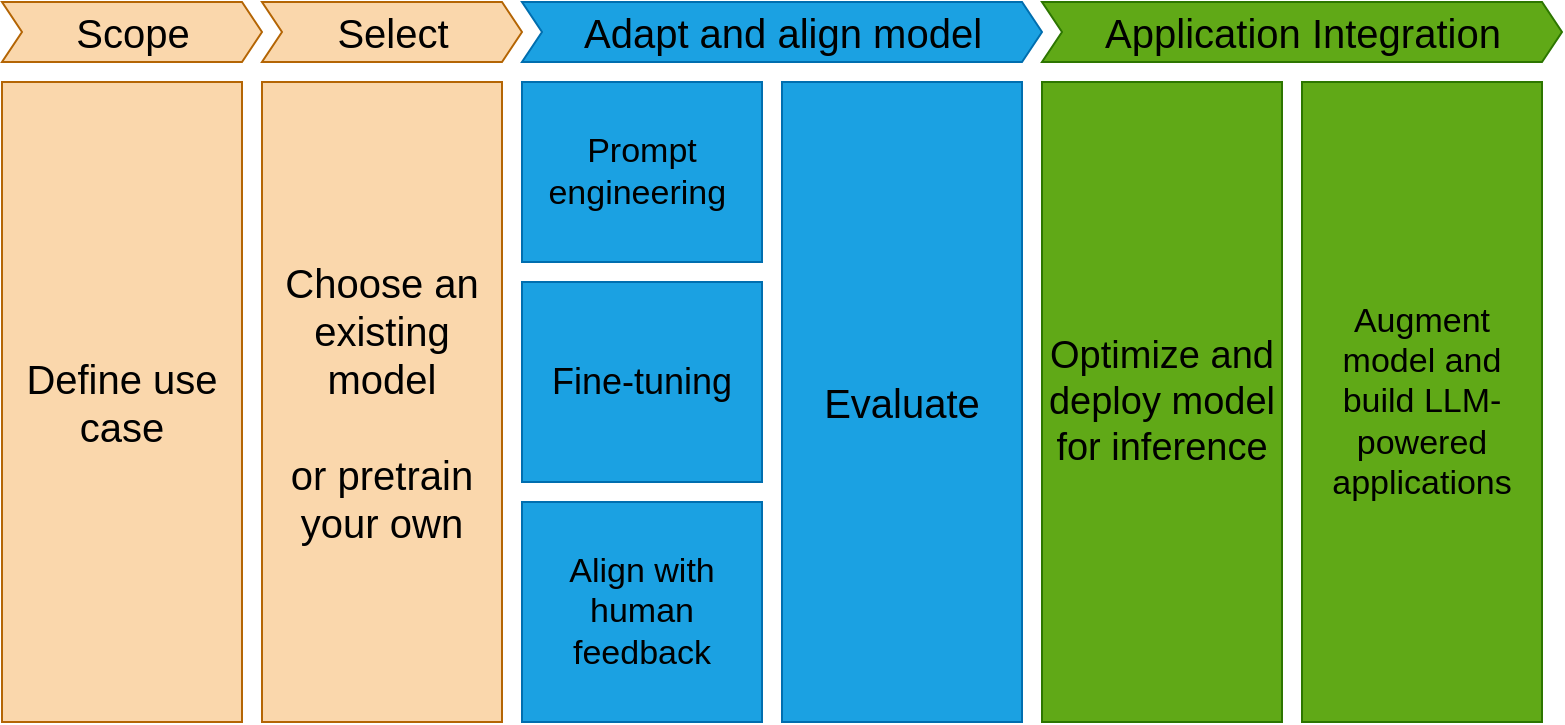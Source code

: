<mxfile version="21.5.0" type="device">
  <diagram name="Page-1" id="9Dn_jaG_reSU9gXJ2ciY">
    <mxGraphModel dx="1114" dy="674" grid="1" gridSize="10" guides="1" tooltips="1" connect="1" arrows="1" fold="1" page="1" pageScale="1" pageWidth="850" pageHeight="1100" math="0" shadow="0">
      <root>
        <mxCell id="0" />
        <mxCell id="1" parent="0" />
        <mxCell id="qeMcafRCqAWguyCiKyoP-1" value="&lt;font color=&quot;#000000&quot; style=&quot;font-size: 20px;&quot;&gt;Define use case&lt;/font&gt;" style="rounded=0;whiteSpace=wrap;html=1;fillColor=#fad7ac;strokeColor=#b46504;" parent="1" vertex="1">
          <mxGeometry x="20" y="70" width="120" height="320" as="geometry" />
        </mxCell>
        <mxCell id="qeMcafRCqAWguyCiKyoP-2" value="&lt;font color=&quot;#000000&quot; style=&quot;font-size: 20px;&quot;&gt;Scope&lt;/font&gt;" style="html=1;shadow=0;dashed=0;align=center;verticalAlign=middle;shape=mxgraph.arrows2.arrow;dy=0;dx=10;notch=10;fillColor=#fad7ac;strokeColor=#b46504;" parent="1" vertex="1">
          <mxGeometry x="20" y="30" width="130" height="30" as="geometry" />
        </mxCell>
        <mxCell id="qeMcafRCqAWguyCiKyoP-3" value="&lt;font color=&quot;#000000&quot; style=&quot;font-size: 20px;&quot;&gt;Choose an existing model &lt;br&gt;&lt;br&gt;or pretrain your own&lt;/font&gt;" style="rounded=0;whiteSpace=wrap;html=1;fillColor=#fad7ac;strokeColor=#b46504;" parent="1" vertex="1">
          <mxGeometry x="150" y="70" width="120" height="320" as="geometry" />
        </mxCell>
        <mxCell id="qeMcafRCqAWguyCiKyoP-4" value="&lt;font color=&quot;#000000&quot; style=&quot;font-size: 20px;&quot;&gt;Select&lt;/font&gt;" style="html=1;shadow=0;dashed=0;align=center;verticalAlign=middle;shape=mxgraph.arrows2.arrow;dy=0;dx=10;notch=10;fillColor=#fad7ac;strokeColor=#b46504;" parent="1" vertex="1">
          <mxGeometry x="150" y="30" width="130" height="30" as="geometry" />
        </mxCell>
        <mxCell id="qeMcafRCqAWguyCiKyoP-5" value="&lt;font color=&quot;#000000&quot; style=&quot;font-size: 20px;&quot;&gt;Evaluate&lt;/font&gt;" style="rounded=0;whiteSpace=wrap;html=1;fillColor=#1ba1e2;strokeColor=#006EAF;fontColor=#ffffff;" parent="1" vertex="1">
          <mxGeometry x="410" y="70" width="120" height="320" as="geometry" />
        </mxCell>
        <mxCell id="qeMcafRCqAWguyCiKyoP-6" value="&lt;font style=&quot;font-size: 20px;&quot; color=&quot;#000000&quot;&gt;Adapt and align model&lt;/font&gt;" style="html=1;shadow=0;dashed=0;align=center;verticalAlign=middle;shape=mxgraph.arrows2.arrow;dy=0;dx=10;notch=10;fillColor=#1ba1e2;strokeColor=#006EAF;fontColor=#ffffff;" parent="1" vertex="1">
          <mxGeometry x="280" y="30" width="260" height="30" as="geometry" />
        </mxCell>
        <mxCell id="qeMcafRCqAWguyCiKyoP-7" value="&lt;font color=&quot;#000000&quot; style=&quot;font-size: 17px;&quot;&gt;Prompt engineering&amp;nbsp;&lt;br&gt;&lt;/font&gt;" style="rounded=0;whiteSpace=wrap;html=1;fillColor=#1ba1e2;strokeColor=#006EAF;fontColor=#ffffff;" parent="1" vertex="1">
          <mxGeometry x="280" y="70" width="120" height="90" as="geometry" />
        </mxCell>
        <mxCell id="qeMcafRCqAWguyCiKyoP-8" value="&lt;font color=&quot;#000000&quot; style=&quot;font-size: 18px;&quot;&gt;Fine-tuning&lt;br&gt;&lt;/font&gt;" style="rounded=0;whiteSpace=wrap;html=1;fillColor=#1ba1e2;strokeColor=#006EAF;fontColor=#ffffff;" parent="1" vertex="1">
          <mxGeometry x="280" y="170" width="120" height="100" as="geometry" />
        </mxCell>
        <mxCell id="qeMcafRCqAWguyCiKyoP-9" value="&lt;font color=&quot;#000000&quot; style=&quot;font-size: 17px;&quot;&gt;Align with human feedback&lt;/font&gt;" style="rounded=0;whiteSpace=wrap;html=1;fillColor=#1ba1e2;strokeColor=#006EAF;fontColor=#ffffff;" parent="1" vertex="1">
          <mxGeometry x="280" y="280" width="120" height="110" as="geometry" />
        </mxCell>
        <mxCell id="qeMcafRCqAWguyCiKyoP-10" value="&lt;font color=&quot;#000000&quot; style=&quot;font-size: 19px;&quot;&gt;Optimize and deploy model for inference&lt;/font&gt;" style="rounded=0;whiteSpace=wrap;html=1;fillColor=#60a917;strokeColor=#2D7600;fontColor=#ffffff;" parent="1" vertex="1">
          <mxGeometry x="540" y="70" width="120" height="320" as="geometry" />
        </mxCell>
        <mxCell id="qeMcafRCqAWguyCiKyoP-11" value="&lt;font color=&quot;#000000&quot; style=&quot;font-size: 20px;&quot;&gt;Application Integration&lt;/font&gt;" style="html=1;shadow=0;dashed=0;align=center;verticalAlign=middle;shape=mxgraph.arrows2.arrow;dy=0;dx=10;notch=10;fillColor=#60a917;strokeColor=#2D7600;fontColor=#ffffff;" parent="1" vertex="1">
          <mxGeometry x="540" y="30" width="260" height="30" as="geometry" />
        </mxCell>
        <mxCell id="qeMcafRCqAWguyCiKyoP-14" value="&lt;font color=&quot;#000000&quot; style=&quot;font-size: 17px;&quot;&gt;Augment model and build LLM-powered applications&lt;/font&gt;" style="rounded=0;whiteSpace=wrap;html=1;fillColor=#60a917;strokeColor=#2D7600;fontColor=#ffffff;" parent="1" vertex="1">
          <mxGeometry x="670" y="70" width="120" height="320" as="geometry" />
        </mxCell>
      </root>
    </mxGraphModel>
  </diagram>
</mxfile>
